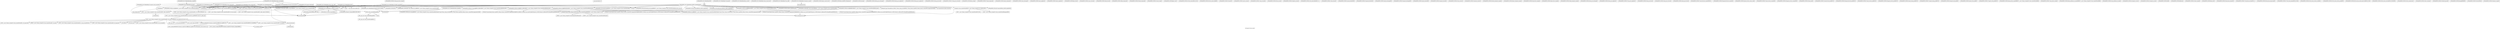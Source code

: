 digraph "Call graph: fix_box_relax.ll" {
	label="Call graph: fix_box_relax.ll";

	Node0x564a835b9fc0 [shape=record,label="{_ZN9LAMMPS_NS5utils16missing_cmd_argsERKNSt7__cxx1112basic_stringIcSt11char_traitsIcESaIcEEEiS8_PNS_5ErrorE}"];
	Node0x564a836cb260 [shape=record,label="{_ZNSaIcEC1Ev}"];
	Node0x564a83554e50 [shape=record,label="{_ZNSt7__cxx1112basic_stringIcSt11char_traitsIcESaIcEEC2IS3_EEPKcRKS3_}"];
	Node0x564a83554e50 -> Node0x564a83664670;
	Node0x564a83554e50 -> Node0x564a835862c0;
	Node0x564a83554e50 -> Node0x564a835498b0;
	Node0x564a83554e50 -> Node0x564a835e8610;
	Node0x564a83554e50 -> Node0x564a8377f1d0;
	Node0x564a835a6f20 [shape=record,label="{_ZN9LAMMPS_NS11FixBoxRelaxC2EPNS_6LAMMPSEiPPc}"];
	Node0x564a835a6f20 -> Node0x564a83672910;
	Node0x564a835a6f20 -> Node0x564a836cb260;
	Node0x564a835a6f20 -> Node0x564a83554e50;
	Node0x564a835a6f20 -> Node0x564a8377ef30;
	Node0x564a835a6f20 -> Node0x564a835f73c0;
	Node0x564a835a6f20 -> Node0x564a835b9fc0;
	Node0x564a835a6f20 -> Node0x564a835f23b0;
	Node0x564a835a6f20 -> Node0x564a83548580;
	Node0x564a835a6f20 -> Node0x564a83549a10;
	Node0x564a835a6f20 -> Node0x564a83546e40;
	Node0x564a835a6f20 -> Node0x564a835470f0;
	Node0x564a835a6f20 -> Node0x564a83548630;
	Node0x564a835a6f20 -> Node0x564a835498b0;
	Node0x564a835a6f20 -> Node0x564a83547510;
	Node0x564a835a6f20 -> Node0x564a835cf720;
	Node0x564a835a6f20 -> Node0x564a836389e0;
	Node0x564a835a6f20 -> Node0x564a83547290;
	Node0x564a835a6f20 -> Node0x564a8360aa40;
	Node0x564a835a6f20 -> Node0x564a83605dc0;
	Node0x564a835a6f20 -> Node0x564a835fc4c0;
	Node0x564a835a6f20 -> Node0x564a83669270;
	Node0x564a835a6f20 -> Node0x564a83546dc0;
	Node0x564a835a6f20 -> Node0x564a83633ca0;
	Node0x564a835a6f20 -> Node0x564a83601140;
	Node0x564a835a5ec0 [shape=record,label="{_ZN9LAMMPS_NS11FixBoxRelax21compute_strain_energyEv}"];
	Node0x564a835a5ec0 -> Node0x564a8359dd30;
	Node0x564a83672910 [shape=record,label="{_ZN9LAMMPS_NS3FixC2EPNS_6LAMMPSEiPPc}"];
	Node0x564a835e4c20 [shape=record,label="{_ZN9LAMMPS_NS3Fix21setup_pre_force_respaEii}"];
	Node0x564a83554f70 [shape=record,label="{__gxx_personality_v0}"];
	Node0x564a835f73c0 [shape=record,label="{_ZNSt7__cxx1112basic_stringIcSt11char_traitsIcESaIcEED1Ev}"];
	Node0x564a835f23b0 [shape=record,label="{_ZNSaIcED1Ev}"];
	Node0x564a835cf720 [shape=record,label="{strcmp}"];
	Node0x564a835fc4c0 [shape=record,label="{_ZN9LAMMPS_NS5utils7numericEPKciS2_bPNS_6LAMMPSE}"];
	Node0x564a8360aa40 [shape=record,label="{_ZN9LAMMPS_NS5Error3allERKNSt7__cxx1112basic_stringIcSt11char_traitsIcESaIcEEEiS8_}"];
	Node0x564a83605dc0 [shape=record,label="{_ZN9LAMMPS_NS5Error3allIJRPcEEEvRKNSt7__cxx1112basic_stringIcSt11char_traitsIcESaIcEEEiSB_DpOT_}"];
	Node0x564a83605dc0 -> Node0x564a8377e600;
	Node0x564a83605dc0 -> Node0x564a83547290;
	Node0x564a83605dc0 -> Node0x564a836d8280;
	Node0x564a83601140 [shape=record,label="{_ZN9LAMMPS_NS5Error3allIJRdEEEvRKNSt7__cxx1112basic_stringIcSt11char_traitsIcESaIcEEEiSA_DpOT_}"];
	Node0x564a83601140 -> Node0x564a8377e600;
	Node0x564a83601140 -> Node0x564a8354b7d0;
	Node0x564a83601140 -> Node0x564a836d8280;
	Node0x564a83549a10 [shape=record,label="{_ZN3fmt6v9_lmp7vformatB5cxx11ENS0_17basic_string_viewIcEENS0_17basic_format_argsINS0_20basic_format_contextINS0_8appenderEcEEEE}"];
	Node0x564a83633ca0 [shape=record,label="{_ZN9LAMMPS_NS5utils8inumericEPKciS2_bPNS_6LAMMPSE}"];
	Node0x564a83546dc0 [shape=record,label="{_ZN9LAMMPS_NS5Error3allIJRiEEEvRKNSt7__cxx1112basic_stringIcSt11char_traitsIcESaIcEEEiSA_DpOT_}"];
	Node0x564a83546dc0 -> Node0x564a8377e600;
	Node0x564a83546dc0 -> Node0x564a83545e50;
	Node0x564a83546dc0 -> Node0x564a836d8280;
	Node0x564a83669270 [shape=record,label="{_ZN9LAMMPS_NS5utils7logicalEPKciS2_bPNS_6LAMMPSE}"];
	Node0x564a83547510 [shape=record,label="{_ZN9LAMMPS_NS5utils6strdupERKNSt7__cxx1112basic_stringIcSt11char_traitsIcESaIcEEE}"];
	Node0x564a836389e0 [shape=record,label="{_ZStplIcSt11char_traitsIcESaIcEENSt7__cxx1112basic_stringIT_T0_T1_EEOS8_PKS5_}"];
	Node0x564a836389e0 -> Node0x564a8369b7e0;
	Node0x564a836389e0 -> Node0x564a83642710;
	Node0x564a83548580 [shape=record,label="{_ZN9LAMMPS_NS6Modify11add_computeERKNSt7__cxx1112basic_stringIcSt11char_traitsIcESaIcEEEi}"];
	Node0x564a8377ef30 [shape=record,label="{_ZN9LAMMPS_NS3FixD2Ev}"];
	Node0x564a83561e80 [shape=record,label="{_ZN9LAMMPS_NS11FixBoxRelaxD2Ev}"];
	Node0x564a83561e80 -> Node0x564a8356e180;
	Node0x564a83561e80 -> Node0x564a836cb260;
	Node0x564a83561e80 -> Node0x564a83554e50;
	Node0x564a83561e80 -> Node0x564a83572480;
	Node0x564a83561e80 -> Node0x564a835f73c0;
	Node0x564a83561e80 -> Node0x564a835f23b0;
	Node0x564a83561e80 -> Node0x564a835773f0;
	Node0x564a83561e80 -> Node0x564a8377ef30;
	Node0x564a8356e180 [shape=record,label="{_ZdaPv}"];
	Node0x564a83572480 [shape=record,label="{_ZN9LAMMPS_NS6Modify14delete_computeERKNSt7__cxx1112basic_stringIcSt11char_traitsIcESaIcEEE}"];
	Node0x564a835773f0 [shape=record,label="{__clang_call_terminate}"];
	Node0x564a835773f0 -> Node0x564a83579530;
	Node0x564a835773f0 -> Node0x564a83582150;
	Node0x564a83579530 [shape=record,label="{__cxa_begin_catch}"];
	Node0x564a83582150 [shape=record,label="{_ZSt9terminatev}"];
	Node0x564a83583d80 [shape=record,label="{_ZN9LAMMPS_NS11FixBoxRelaxD0Ev}"];
	Node0x564a83583d80 -> Node0x564a835899a0;
	Node0x564a835899a0 [shape=record,label="{_ZdlPv}"];
	Node0x564a8358a790 [shape=record,label="{_ZN9LAMMPS_NS11FixBoxRelax7setmaskEv}"];
	Node0x564a8358cb50 [shape=record,label="{_ZN9LAMMPS_NS11FixBoxRelax4initEv}"];
	Node0x564a8358cb50 -> Node0x564a836cb260;
	Node0x564a8358cb50 -> Node0x564a83554e50;
	Node0x564a8358cb50 -> Node0x564a8358fe50;
	Node0x564a8358cb50 -> Node0x564a835f73c0;
	Node0x564a8358cb50 -> Node0x564a835f23b0;
	Node0x564a8358cb50 -> Node0x564a83599830;
	Node0x564a8358cb50 -> Node0x564a83597fd0;
	Node0x564a8358cb50 -> Node0x564a835966b0;
	Node0x564a8358cb50 -> Node0x564a83592380;
	Node0x564a8358cb50 -> Node0x564a83605dc0;
	Node0x564a8358cb50 -> Node0x564a8356e180;
	Node0x564a8358fe50 [shape=record,label="{_ZNK9LAMMPS_NS6Modify17get_compute_by_idERKNSt7__cxx1112basic_stringIcSt11char_traitsIcESaIcEEE}"];
	Node0x564a83592380 [shape=record,label="{llvm.umul.with.overflow.i64}"];
	Node0x564a835966b0 [shape=record,label="{_Znam}"];
	Node0x564a83597fd0 [shape=record,label="{_ZN9LAMMPS_NS11FixBoxRelax20compute_press_targetEv}"];
	Node0x564a83597fd0 -> Node0x564a8359bb10;
	Node0x564a83599830 [shape=record,label="{_ZN9LAMMPS_NS11FixBoxRelax13compute_sigmaEv}"];
	Node0x564a83599830 -> Node0x564a8359dd30;
	Node0x564a83599830 -> Node0x564a835a1c00;
	Node0x564a83599830 -> Node0x564a835a1230;
	Node0x564a83599830 -> Node0x564a8359f650;
	Node0x564a835a2da0 [shape=record,label="{_ZN9LAMMPS_NS11FixBoxRelax10min_energyEPd}"];
	Node0x564a835a2da0 -> Node0x564a835a5ec0;
	Node0x564a835a2da0 -> Node0x564a8359dd30;
	Node0x564a835a2da0 -> Node0x564a835a5030;
	Node0x564a835a2da0 -> Node0x564a835a3560;
	Node0x564a835a2da0 -> Node0x564a835a49e0;
	Node0x564a835a3560 [shape=record,label="{_ZN9LAMMPS_NS11FixBoxRelax6coupleEv}"];
	Node0x564a835a3560 -> Node0x564a835a7570;
	Node0x564a835a3560 -> Node0x564a835f23b0;
	Node0x564a835a3560 -> Node0x564a835f73c0;
	Node0x564a835a3560 -> Node0x564a836cb260;
	Node0x564a835a3560 -> Node0x564a83554e50;
	Node0x564a835a3560 -> Node0x564a8360aa40;
	Node0x564a835a49e0 [shape=record,label="{_ZN9LAMMPS_NS7Compute7addstepEl}"];
	Node0x564a8359dd30 [shape=record,label="{llvm.fmuladd.f64}"];
	Node0x564a835a5030 [shape=record,label="{_ZN9LAMMPS_NS11FixBoxRelax18compute_deviatoricEv}"];
	Node0x564a835a5030 -> Node0x564a8359dd30;
	Node0x564a8378f820 [shape=record,label="{_ZN9LAMMPS_NS11FixBoxRelax9min_storeEv}"];
	Node0x564a8378f8a0 [shape=record,label="{_ZN9LAMMPS_NS11FixBoxRelax14min_clearstoreEv}"];
	Node0x564a8378f920 [shape=record,label="{_ZN9LAMMPS_NS11FixBoxRelax13min_pushstoreEv}"];
	Node0x564a8378f920 -> Node0x564a836cb260;
	Node0x564a8378f920 -> Node0x564a83554e50;
	Node0x564a8378f920 -> Node0x564a835f23b0;
	Node0x564a8378f920 -> Node0x564a835f73c0;
	Node0x564a8378f920 -> Node0x564a8360aa40;
	Node0x564a8378fc30 [shape=record,label="{_ZN9LAMMPS_NS11FixBoxRelax12min_popstoreEv}"];
	Node0x564a8378fc30 -> Node0x564a836cb260;
	Node0x564a8378fc30 -> Node0x564a83554e50;
	Node0x564a8378fc30 -> Node0x564a835f23b0;
	Node0x564a8378fc30 -> Node0x564a835f73c0;
	Node0x564a8378fc30 -> Node0x564a8360aa40;
	Node0x564a8378ff40 [shape=record,label="{_ZN9LAMMPS_NS11FixBoxRelax13min_reset_refEv}"];
	Node0x564a8378ff40 -> Node0x564a83599830;
	Node0x564a8378ffc0 [shape=record,label="{_ZN9LAMMPS_NS11FixBoxRelax8min_stepEdPd}"];
	Node0x564a8378ffc0 -> Node0x564a83790040;
	Node0x564a83790040 [shape=record,label="{_ZN9LAMMPS_NS11FixBoxRelax5remapEv}"];
	Node0x564a83790040 -> Node0x564a8359dd30;
	Node0x564a83790040 -> Node0x564a835f23b0;
	Node0x564a83790040 -> Node0x564a835f73c0;
	Node0x564a83790040 -> Node0x564a8360aa40;
	Node0x564a83790040 -> Node0x564a836cb260;
	Node0x564a83790040 -> Node0x564a83554e50;
	Node0x564a835a8d80 [shape=record,label="{_ZN9LAMMPS_NS11FixBoxRelax9max_alphaEPd}"];
	Node0x564a835a8d80 -> Node0x564a8359bb10;
	Node0x564a8359bb10 [shape=record,label="{llvm.fabs.f64}"];
	Node0x564a835aa340 [shape=record,label="{_ZN9LAMMPS_NS11FixBoxRelax7min_dofEv}"];
	Node0x564a835a7570 [shape=record,label="{_ZSt8isfinited}"];
	Node0x564a835a7570 -> Node0x564a835ab1d0;
	Node0x564a835ac790 [shape=record,label="{_ZN9LAMMPS_NS11FixBoxRelax12modify_paramEiPPc}"];
	Node0x564a835ac790 -> Node0x564a835cf720;
	Node0x564a835ac790 -> Node0x564a836cb260;
	Node0x564a835ac790 -> Node0x564a83554e50;
	Node0x564a835ac790 -> Node0x564a835f23b0;
	Node0x564a835ac790 -> Node0x564a835f73c0;
	Node0x564a835ac790 -> Node0x564a835b9fc0;
	Node0x564a835ac790 -> Node0x564a83790b20;
	Node0x564a835ac790 -> Node0x564a8358fe50;
	Node0x564a835ac790 -> Node0x564a83547510;
	Node0x564a835ac790 -> Node0x564a8356e180;
	Node0x564a835ac790 -> Node0x564a83572480;
	Node0x564a835ac790 -> Node0x564a83790ba0;
	Node0x564a83790b20 [shape=record,label="{_ZN9LAMMPS_NS5Error3allIJRPcS3_EEEvRKNSt7__cxx1112basic_stringIcSt11char_traitsIcESaIcEEEiSB_DpOT_}"];
	Node0x564a83790b20 -> Node0x564a8377e600;
	Node0x564a83790b20 -> Node0x564a83546e40;
	Node0x564a83790b20 -> Node0x564a836d8280;
	Node0x564a83790ba0 [shape=record,label="{_ZN9LAMMPS_NS5Error7warningIJRPcS3_EEEvRKNSt7__cxx1112basic_stringIcSt11char_traitsIcESaIcEEEiSB_DpOT_}"];
	Node0x564a83790ba0 -> Node0x564a8377e600;
	Node0x564a83790ba0 -> Node0x564a83546e40;
	Node0x564a83790ba0 -> Node0x564a83790c20;
	Node0x564a8359f650 [shape=record,label="{_ZN9MathExtra6times3EPA3_KdS2_PA3_d}"];
	Node0x564a8359f650 -> Node0x564a8359dd30;
	Node0x564a835a1230 [shape=record,label="{_ZN9MathExtra16times3_transposeEPA3_KdS2_PA3_d}"];
	Node0x564a835a1230 -> Node0x564a8359dd30;
	Node0x564a835a1c00 [shape=record,label="{_ZN9MathExtra13scalar_times3EdPA3_d}"];
	Node0x564a835add20 [shape=record,label="{_ZN9LAMMPS_NS11FixBoxRelax14compute_scalarEv}"];
	Node0x564a835add20 -> Node0x564a835aea50;
	Node0x564a835aea50 [shape=record,label="{llvm.memset.p0.i64}"];
	Node0x564a835b0940 [shape=record,label="{_ZN9LAMMPS_NS3Fix16post_constructorEv}"];
	Node0x564a835b20e0 [shape=record,label="{_ZN9LAMMPS_NS3Fix9init_listEiPNS_9NeighListE}"];
	Node0x564a835b2f60 [shape=record,label="{_ZN9LAMMPS_NS3Fix5setupEi}"];
	Node0x564a835b4320 [shape=record,label="{_ZN9LAMMPS_NS3Fix18setup_pre_exchangeEv}"];
	Node0x564a835b5c40 [shape=record,label="{_ZN9LAMMPS_NS3Fix18setup_pre_neighborEv}"];
	Node0x564a835b7580 [shape=record,label="{_ZN9LAMMPS_NS3Fix19setup_post_neighborEv}"];
	Node0x564a835b8410 [shape=record,label="{_ZN9LAMMPS_NS3Fix15setup_pre_forceEi}"];
	Node0x564a835ba610 [shape=record,label="{_ZN9LAMMPS_NS3Fix17setup_pre_reverseEii}"];
	Node0x564a835bcf10 [shape=record,label="{_ZN9LAMMPS_NS3Fix9min_setupEi}"];
	Node0x564a835be200 [shape=record,label="{_ZN9LAMMPS_NS3Fix17initial_integrateEi}"];
	Node0x564a835bf600 [shape=record,label="{_ZN9LAMMPS_NS3Fix14post_integrateEv}"];
	Node0x564a835c0ab0 [shape=record,label="{_ZN9LAMMPS_NS3Fix12pre_exchangeEv}"];
	Node0x564a835c1510 [shape=record,label="{_ZN9LAMMPS_NS3Fix12pre_neighborEv}"];
	Node0x564a835c33c0 [shape=record,label="{_ZN9LAMMPS_NS3Fix13post_neighborEv}"];
	Node0x564a835c4090 [shape=record,label="{_ZN9LAMMPS_NS3Fix9pre_forceEi}"];
	Node0x564a835c5e40 [shape=record,label="{_ZN9LAMMPS_NS3Fix11pre_reverseEii}"];
	Node0x564a835c7230 [shape=record,label="{_ZN9LAMMPS_NS3Fix10post_forceEi}"];
	Node0x564a835c7c30 [shape=record,label="{_ZN9LAMMPS_NS3Fix15final_integrateEv}"];
	Node0x564a835c9840 [shape=record,label="{_ZN9LAMMPS_NS3Fix15fused_integrateEi}"];
	Node0x564a835ca570 [shape=record,label="{_ZN9LAMMPS_NS3Fix11end_of_stepEv}"];
	Node0x564a835cc270 [shape=record,label="{_ZN9LAMMPS_NS3Fix8post_runEv}"];
	Node0x564a835cd920 [shape=record,label="{_ZN9LAMMPS_NS3Fix13write_restartEP8_IO_FILE}"];
	Node0x564a835ce7b0 [shape=record,label="{_ZN9LAMMPS_NS3Fix18write_restart_fileEPKc}"];
	Node0x564a835cfd70 [shape=record,label="{_ZN9LAMMPS_NS3Fix7restartEPc}"];
	Node0x564a835d1470 [shape=record,label="{_ZN9LAMMPS_NS3Fix11grow_arraysEi}"];
	Node0x564a835d2200 [shape=record,label="{_ZN9LAMMPS_NS3Fix11copy_arraysEiii}"];
	Node0x564a835d40f0 [shape=record,label="{_ZN9LAMMPS_NS3Fix10set_arraysEi}"];
	Node0x564a835d5110 [shape=record,label="{_ZN9LAMMPS_NS3Fix13update_arraysEii}"];
	Node0x564a835d6630 [shape=record,label="{_ZN9LAMMPS_NS3Fix12set_moleculeEiiiPdS1_S1_}"];
	Node0x564a835d7c20 [shape=record,label="{_ZN9LAMMPS_NS3Fix11clear_bonusEv}"];
	Node0x564a835d9540 [shape=record,label="{_ZN9LAMMPS_NS3Fix11pack_borderEiPiPd}"];
	Node0x564a835da960 [shape=record,label="{_ZN9LAMMPS_NS3Fix13unpack_borderEiiPd}"];
	Node0x564a835db750 [shape=record,label="{_ZN9LAMMPS_NS3Fix13pack_exchangeEiPd}"];
	Node0x564a835de040 [shape=record,label="{_ZN9LAMMPS_NS3Fix15unpack_exchangeEiPd}"];
	Node0x564a835dedd0 [shape=record,label="{_ZN9LAMMPS_NS3Fix12pack_restartEiPd}"];
	Node0x564a835e0cc0 [shape=record,label="{_ZN9LAMMPS_NS3Fix14unpack_restartEii}"];
	Node0x564a835e2040 [shape=record,label="{_ZN9LAMMPS_NS3Fix12size_restartEi}"];
	Node0x564a835e3960 [shape=record,label="{_ZN9LAMMPS_NS3Fix15maxsize_restartEv}"];
	Node0x564a835e6090 [shape=record,label="{_ZN9LAMMPS_NS3Fix23initial_integrate_respaEiii}"];
	Node0x564a835e6980 [shape=record,label="{_ZN9LAMMPS_NS3Fix20post_integrate_respaEii}"];
	Node0x564a835ed8e0 [shape=record,label="{_ZN9LAMMPS_NS3Fix15pre_force_respaEiii}"];
	Node0x564a835ee010 [shape=record,label="{_ZN9LAMMPS_NS3Fix16post_force_respaEiii}"];
	Node0x564a835efe60 [shape=record,label="{_ZN9LAMMPS_NS3Fix21final_integrate_respaEii}"];
	Node0x564a835f0650 [shape=record,label="{_ZN9LAMMPS_NS3Fix16min_pre_exchangeEv}"];
	Node0x564a835f2680 [shape=record,label="{_ZN9LAMMPS_NS3Fix16min_pre_neighborEv}"];
	Node0x564a835f2ed0 [shape=record,label="{_ZN9LAMMPS_NS3Fix17min_post_neighborEv}"];
	Node0x564a835f4e10 [shape=record,label="{_ZN9LAMMPS_NS3Fix13min_pre_forceEi}"];
	Node0x564a835f5660 [shape=record,label="{_ZN9LAMMPS_NS3Fix15min_pre_reverseEii}"];
	Node0x564a835f7690 [shape=record,label="{_ZN9LAMMPS_NS3Fix14min_post_forceEi}"];
	Node0x564a835f7ee0 [shape=record,label="{_ZN9LAMMPS_NS3Fix17pack_forward_commEiPiPdiS1_}"];
	Node0x564a835f9f10 [shape=record,label="{_ZN9LAMMPS_NS3Fix19unpack_forward_commEiiPd}"];
	Node0x564a835fa760 [shape=record,label="{_ZN9LAMMPS_NS3Fix22pack_reverse_comm_sizeEii}"];
	Node0x564a835fc790 [shape=record,label="{_ZN9LAMMPS_NS3Fix17pack_reverse_commEiiPd}"];
	Node0x564a835fcfe0 [shape=record,label="{_ZN9LAMMPS_NS3Fix19unpack_reverse_commEiPiPd}"];
	Node0x564a835fedd0 [shape=record,label="{_ZN9LAMMPS_NS3Fix10reset_gridEv}"];
	Node0x564a835ff620 [shape=record,label="{_ZN9LAMMPS_NS3Fix17pack_forward_gridEiPviPi}"];
	Node0x564a83601410 [shape=record,label="{_ZN9LAMMPS_NS3Fix19unpack_forward_gridEiPviPi}"];
	Node0x564a83601c60 [shape=record,label="{_ZN9LAMMPS_NS3Fix17pack_reverse_gridEiPviPi}"];
	Node0x564a83603a50 [shape=record,label="{_ZN9LAMMPS_NS3Fix19unpack_reverse_gridEiPviPi}"];
	Node0x564a836042a0 [shape=record,label="{_ZN9LAMMPS_NS3Fix15pack_remap_gridEiPviPi}"];
	Node0x564a83606090 [shape=record,label="{_ZN9LAMMPS_NS3Fix17unpack_remap_gridEiPviPi}"];
	Node0x564a836068e0 [shape=record,label="{_ZN9LAMMPS_NS3Fix16unpack_read_gridEiPc}"];
	Node0x564a836086d0 [shape=record,label="{_ZN9LAMMPS_NS3Fix15pack_write_gridEiPv}"];
	Node0x564a83608f20 [shape=record,label="{_ZN9LAMMPS_NS3Fix17unpack_write_gridEiPvPi}"];
	Node0x564a8360ad10 [shape=record,label="{_ZN9LAMMPS_NS3Fix16get_grid_by_nameERKNSt7__cxx1112basic_stringIcSt11char_traitsIcESaIcEEERi}"];
	Node0x564a8360b560 [shape=record,label="{_ZN9LAMMPS_NS3Fix17get_grid_by_indexEi}"];
	Node0x564a8360d250 [shape=record,label="{_ZN9LAMMPS_NS3Fix20get_griddata_by_nameEiRKNSt7__cxx1112basic_stringIcSt11char_traitsIcESaIcEEERi}"];
	Node0x564a8360f310 [shape=record,label="{_ZN9LAMMPS_NS3Fix21get_griddata_by_indexEi}"];
	Node0x564a83610700 [shape=record,label="{_ZN9LAMMPS_NS3Fix14compute_vectorEi}"];
	Node0x564a83611db0 [shape=record,label="{_ZN9LAMMPS_NS3Fix13compute_arrayEii}"];
	Node0x564a83613280 [shape=record,label="{_ZN9LAMMPS_NS3Fix3dofEi}"];
	Node0x564a83616f10 [shape=record,label="{_ZN9LAMMPS_NS3Fix6deformEi}"];
	Node0x564a83617ba0 [shape=record,label="{_ZN9LAMMPS_NS3Fix12reset_targetEd}"];
	Node0x564a83618f80 [shape=record,label="{_ZN9LAMMPS_NS3Fix8reset_dtEv}"];
	Node0x564a83616de0 [shape=record,label="{_ZN9LAMMPS_NS3Fix16read_data_headerEPc}"];
	Node0x564a8361afb0 [shape=record,label="{_ZN9LAMMPS_NS3Fix17read_data_sectionEPciS1_i}"];
	Node0x564a8361c740 [shape=record,label="{_ZN9LAMMPS_NS3Fix20read_data_skip_linesEPc}"];
	Node0x564a8355db70 [shape=record,label="{_ZN9LAMMPS_NS3Fix17write_data_headerEP8_IO_FILEi}"];
	Node0x564a8361f7d0 [shape=record,label="{_ZN9LAMMPS_NS3Fix23write_data_section_sizeEiRiS1_}"];
	Node0x564a8361ff90 [shape=record,label="{_ZN9LAMMPS_NS3Fix23write_data_section_packEiPPd}"];
	Node0x564a83620b40 [shape=record,label="{_ZN9LAMMPS_NS3Fix26write_data_section_keywordEiP8_IO_FILE}"];
	Node0x564a83621110 [shape=record,label="{_ZN9LAMMPS_NS3Fix18write_data_sectionEiP8_IO_FILEiPPdi}"];
	Node0x564a83621640 [shape=record,label="{_ZN9LAMMPS_NS3Fix13zero_momentumEv}"];
	Node0x564a836227c0 [shape=record,label="{_ZN9LAMMPS_NS3Fix13zero_rotationEv}"];
	Node0x564a83623dc0 [shape=record,label="{_ZN9LAMMPS_NS3Fix15rebuild_specialEv}"];
	Node0x564a8367ab40 [shape=record,label="{_ZN9LAMMPS_NS3Fix5imageERPiRPPd}"];
	Node0x564a83632ad0 [shape=record,label="{_ZN9LAMMPS_NS3Fix7extractEPKcRi}"];
	Node0x564a836342f0 [shape=record,label="{_ZN9LAMMPS_NS3Fix12memory_usageEv}"];
	Node0x564a835ab1d0 [shape=record,label="{llvm.is.fpclass.f64}"];
	Node0x564a83664670 [shape=record,label="{_ZNSt7__cxx1112basic_stringIcSt11char_traitsIcESaIcEE13_M_local_dataEv}"];
	Node0x564a835862c0 [shape=record,label="{_ZNSt7__cxx1112basic_stringIcSt11char_traitsIcESaIcEE12_Alloc_hiderC1EPcRKS3_}"];
	Node0x564a835e8610 [shape=record,label="{_ZNSt7__cxx1112basic_stringIcSt11char_traitsIcESaIcEE12_M_constructIPKcEEvT_S8_}"];
	Node0x564a835e8610 -> Node0x564a83636990;
	Node0x564a835498b0 [shape=record,label="{_ZNSt11char_traitsIcE6lengthEPKc}"];
	Node0x564a835498b0 -> Node0x564a83638cb0;
	Node0x564a835498b0 -> Node0x564a83639ec0;
	Node0x564a8377f1d0 [shape=record,label="{_ZNSt7__cxx1112basic_stringIcSt11char_traitsIcESaIcEE12_Alloc_hiderD2Ev}"];
	Node0x564a8377f1d0 -> Node0x564a8363b6d0;
	Node0x564a83636990 [shape=record,label="{_ZNSt7__cxx1112basic_stringIcSt11char_traitsIcESaIcEE16_M_construct_auxIPKcEEvT_S8_St12__false_type}"];
	Node0x564a83636990 -> Node0x564a8363c560;
	Node0x564a8363c560 [shape=record,label="{_ZNSt7__cxx1112basic_stringIcSt11char_traitsIcESaIcEE12_M_constructIPKcEEvT_S8_St20forward_iterator_tag}"];
	Node0x564a8363c560 -> Node0x564a8363f310;
	Node0x564a8363c560 -> Node0x564a837776e0;
	Node0x564a8363c560 -> Node0x564a83644240;
	Node0x564a8363c560 -> Node0x564a83644fa0;
	Node0x564a8363c560 -> Node0x564a836476f0;
	Node0x564a8363c560 -> Node0x564a83648e70;
	Node0x564a8363c560 -> Node0x564a83649760;
	Node0x564a8363c560 -> Node0x564a8364bd40;
	Node0x564a8363c560 -> Node0x564a83579530;
	Node0x564a8363c560 -> Node0x564a8364cd80;
	Node0x564a8363c560 -> Node0x564a83682530;
	Node0x564a8363c560 -> Node0x564a8364fca0;
	Node0x564a8363c560 -> Node0x564a836516e0;
	Node0x564a8363c560 -> Node0x564a835773f0;
	Node0x564a8363f310 [shape=record,label="{_ZN9__gnu_cxx17__is_null_pointerIKcEEbPT_}"];
	Node0x564a837776e0 [shape=record,label="{_ZSt19__throw_logic_errorPKc}"];
	Node0x564a83644240 [shape=record,label="{_ZSt8distanceIPKcENSt15iterator_traitsIT_E15difference_typeES3_S3_}"];
	Node0x564a83644240 -> Node0x564a83652290;
	Node0x564a83644240 -> Node0x564a83652fe0;
	Node0x564a836476f0 [shape=record,label="{_ZNSt7__cxx1112basic_stringIcSt11char_traitsIcESaIcEE7_M_dataEPc}"];
	Node0x564a83644fa0 [shape=record,label="{_ZNSt7__cxx1112basic_stringIcSt11char_traitsIcESaIcEE9_M_createERmm}"];
	Node0x564a83648e70 [shape=record,label="{_ZNSt7__cxx1112basic_stringIcSt11char_traitsIcESaIcEE11_M_capacityEm}"];
	Node0x564a8364bd40 [shape=record,label="{_ZNSt7__cxx1112basic_stringIcSt11char_traitsIcESaIcEE13_S_copy_charsEPcPKcS7_}"];
	Node0x564a83649760 [shape=record,label="{_ZNKSt7__cxx1112basic_stringIcSt11char_traitsIcESaIcEE7_M_dataEv}"];
	Node0x564a8364cd80 [shape=record,label="{_ZNSt7__cxx1112basic_stringIcSt11char_traitsIcESaIcEE10_M_disposeEv}"];
	Node0x564a83682530 [shape=record,label="{__cxa_rethrow}"];
	Node0x564a8364fca0 [shape=record,label="{__cxa_end_catch}"];
	Node0x564a836516e0 [shape=record,label="{_ZNSt7__cxx1112basic_stringIcSt11char_traitsIcESaIcEE13_M_set_lengthEm}"];
	Node0x564a83652fe0 [shape=record,label="{_ZSt10__distanceIPKcENSt15iterator_traitsIT_E15difference_typeES3_S3_St26random_access_iterator_tag}"];
	Node0x564a83652290 [shape=record,label="{_ZSt19__iterator_categoryIPKcENSt15iterator_traitsIT_E17iterator_categoryERKS3_}"];
	Node0x564a83638cb0 [shape=record,label="{_ZN9__gnu_cxx11char_traitsIcE6lengthEPKc}"];
	Node0x564a83638cb0 -> Node0x564a836568f0;
	Node0x564a83639ec0 [shape=record,label="{strlen}"];
	Node0x564a836568f0 [shape=record,label="{_ZN9__gnu_cxx11char_traitsIcE2eqERKcS3_}"];
	Node0x564a8363b6d0 [shape=record,label="{_ZNSaIcED2Ev}"];
	Node0x564a836d8280 [shape=record,label="{_ZN9LAMMPS_NS5Error4_allERKNSt7__cxx1112basic_stringIcSt11char_traitsIcESaIcEEEiN3fmt6v9_lmp17basic_string_viewIcEENSA_17basic_format_argsINSA_20basic_format_contextINSA_8appenderEcEEEE}"];
	Node0x564a8377e600 [shape=record,label="{_ZN3fmt6v9_lmp17basic_string_viewIcEC2ISt11char_traitsIcESaIcEEERKNSt7__cxx1112basic_stringIcT_T0_EE}"];
	Node0x564a8377e600 -> Node0x564a83659590;
	Node0x564a8377e600 -> Node0x564a8365a830;
	Node0x564a83547290 [shape=record,label="{_ZN3fmt6v9_lmp16make_format_argsINS0_20basic_format_contextINS0_8appenderEcEEJRPcEEENS0_16format_arg_storeIT_JDpNSt9remove_cvINSt16remove_referenceIT0_E4typeEE4typeEEEEDpOSB_}"];
	Node0x564a83547290 -> Node0x564a835470f0;
	Node0x564a83659590 [shape=record,label="{_ZNKSt7__cxx1112basic_stringIcSt11char_traitsIcESaIcEE4dataEv}"];
	Node0x564a8365a830 [shape=record,label="{_ZNKSt7__cxx1112basic_stringIcSt11char_traitsIcESaIcEE4sizeEv}"];
	Node0x564a835470f0 [shape=record,label="{llvm.memcpy.p0.p0.i64}"];
	Node0x564a8354b7d0 [shape=record,label="{_ZN3fmt6v9_lmp16make_format_argsINS0_20basic_format_contextINS0_8appenderEcEEJRdEEENS0_16format_arg_storeIT_JDpNSt9remove_cvINSt16remove_referenceIT0_E4typeEE4typeEEEEDpOSA_}"];
	Node0x564a8354b7d0 -> Node0x564a835470f0;
	Node0x564a83545e50 [shape=record,label="{_ZN3fmt6v9_lmp16make_format_argsINS0_20basic_format_contextINS0_8appenderEcEEJRiEEENS0_16format_arg_storeIT_JDpNSt9remove_cvINSt16remove_referenceIT0_E4typeEE4typeEEEEDpOSA_}"];
	Node0x564a83545e50 -> Node0x564a835470f0;
	Node0x564a8369b7e0 [shape=record,label="{_ZNSt7__cxx1112basic_stringIcSt11char_traitsIcESaIcEE6appendEPKc}"];
	Node0x564a83642710 [shape=record,label="{_ZNSt7__cxx1112basic_stringIcSt11char_traitsIcESaIcEEC1EOS4_}"];
	Node0x564a83546e40 [shape=record,label="{_ZN3fmt6v9_lmp16make_format_argsINS0_20basic_format_contextINS0_8appenderEcEEJRPcS6_EEENS0_16format_arg_storeIT_JDpNSt9remove_cvINSt16remove_referenceIT0_E4typeEE4typeEEEEDpOSB_}"];
	Node0x564a83546e40 -> Node0x564a835470f0;
	Node0x564a83790c20 [shape=record,label="{_ZN9LAMMPS_NS5Error8_warningERKNSt7__cxx1112basic_stringIcSt11char_traitsIcESaIcEEEiN3fmt6v9_lmp17basic_string_viewIcEENSA_17basic_format_argsINSA_20basic_format_contextINSA_8appenderEcEEEE}"];
	Node0x564a83548630 [shape=record,label="{llvm.experimental.noalias.scope.decl}"];
}
